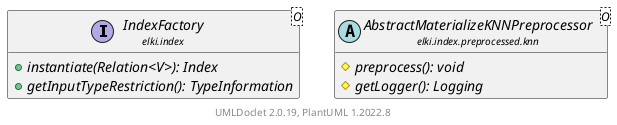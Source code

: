 @startuml
    remove .*\.(Instance|Par|Parameterizer|Factory)$
    set namespaceSeparator none
    hide empty fields
    hide empty methods

    abstract class "<size:14>AbstractMaterializeKNNPreprocessor.Factory\n<size:10>elki.index.preprocessed.knn" as elki.index.preprocessed.knn.AbstractMaterializeKNNPreprocessor.Factory<O> [[AbstractMaterializeKNNPreprocessor.Factory.html]] {
        {static} +K_ID: OptionID
        {static} +DISTANCE_FUNCTION_ID: OptionID
        #k: int
        #distance: Distance<? super O>
        +Factory(int, Distance<? super O>)
        {abstract} +instantiate(Relation<O>): AbstractMaterializeKNNPreprocessor<O>
        +getDistance(): Distance<? super O>
        +getInputTypeRestriction(): TypeInformation
    }

    interface "<size:14>IndexFactory\n<size:10>elki.index" as elki.index.IndexFactory<O> [[../../IndexFactory.html]] {
        {abstract} +instantiate(Relation<V>): Index
        {abstract} +getInputTypeRestriction(): TypeInformation
    }
    abstract class "<size:14>AbstractMaterializeKNNPreprocessor\n<size:10>elki.index.preprocessed.knn" as elki.index.preprocessed.knn.AbstractMaterializeKNNPreprocessor<O> [[AbstractMaterializeKNNPreprocessor.html]] {
        {abstract} #preprocess(): void
        {abstract} #getLogger(): Logging
    }
    abstract class "<size:14>AbstractMaterializeKNNPreprocessor.Factory.Par\n<size:10>elki.index.preprocessed.knn" as elki.index.preprocessed.knn.AbstractMaterializeKNNPreprocessor.Factory.Par<O>

    elki.index.IndexFactory <|.. elki.index.preprocessed.knn.AbstractMaterializeKNNPreprocessor.Factory
    elki.index.preprocessed.knn.AbstractMaterializeKNNPreprocessor +-- elki.index.preprocessed.knn.AbstractMaterializeKNNPreprocessor.Factory
    elki.index.preprocessed.knn.AbstractMaterializeKNNPreprocessor.Factory +-- elki.index.preprocessed.knn.AbstractMaterializeKNNPreprocessor.Factory.Par

    center footer UMLDoclet 2.0.19, PlantUML 1.2022.8
@enduml
